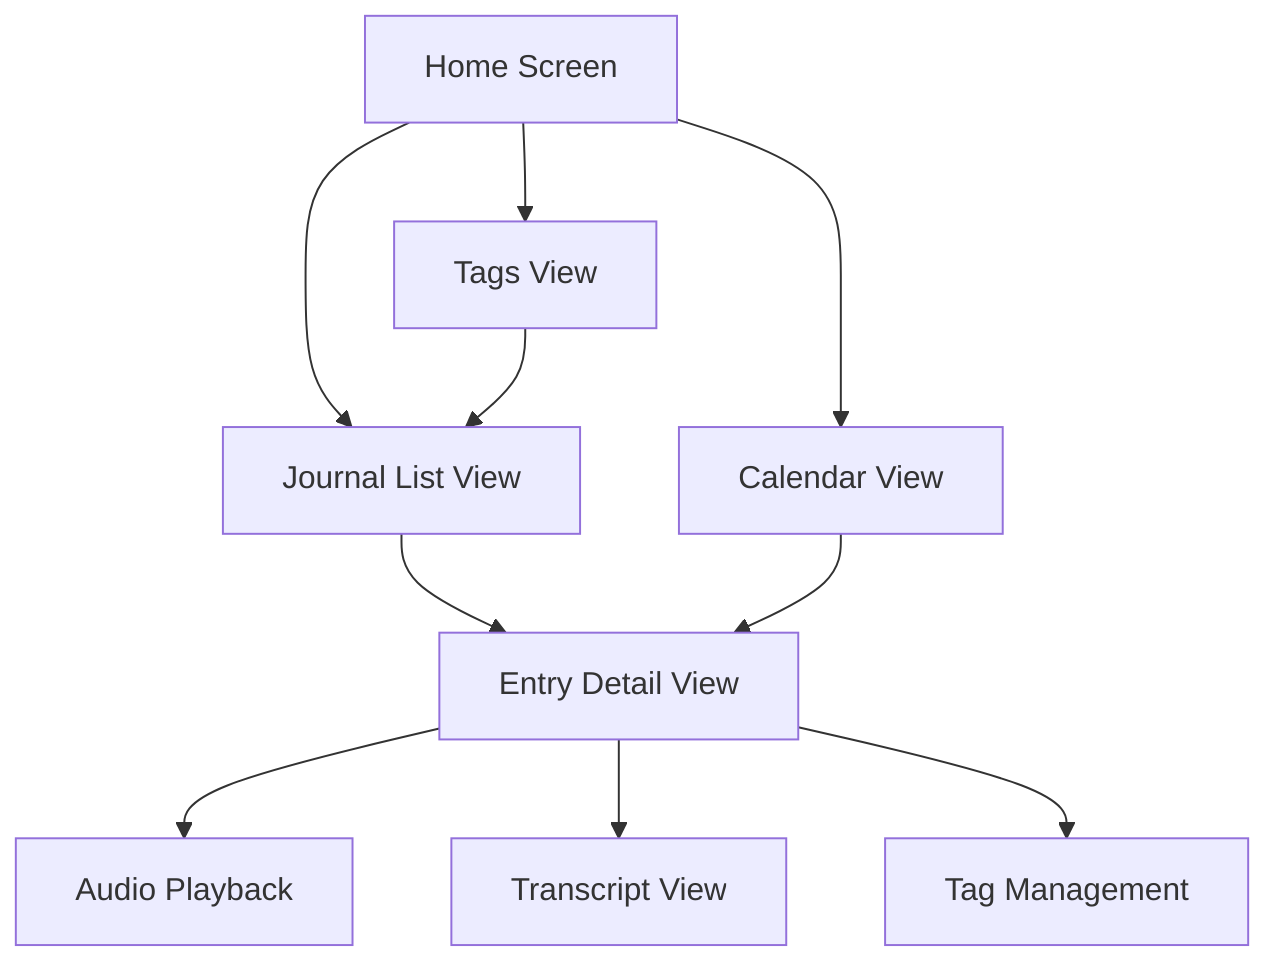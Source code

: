graph TD
    A[Home Screen] --> B[Journal List View]
    A --> C[Calendar View]
    A --> D[Tags View]
    B --> E[Entry Detail View]
    E --> F[Audio Playback]
    E --> G[Transcript View]
    E --> H[Tag Management]
    C --> E
    D --> B